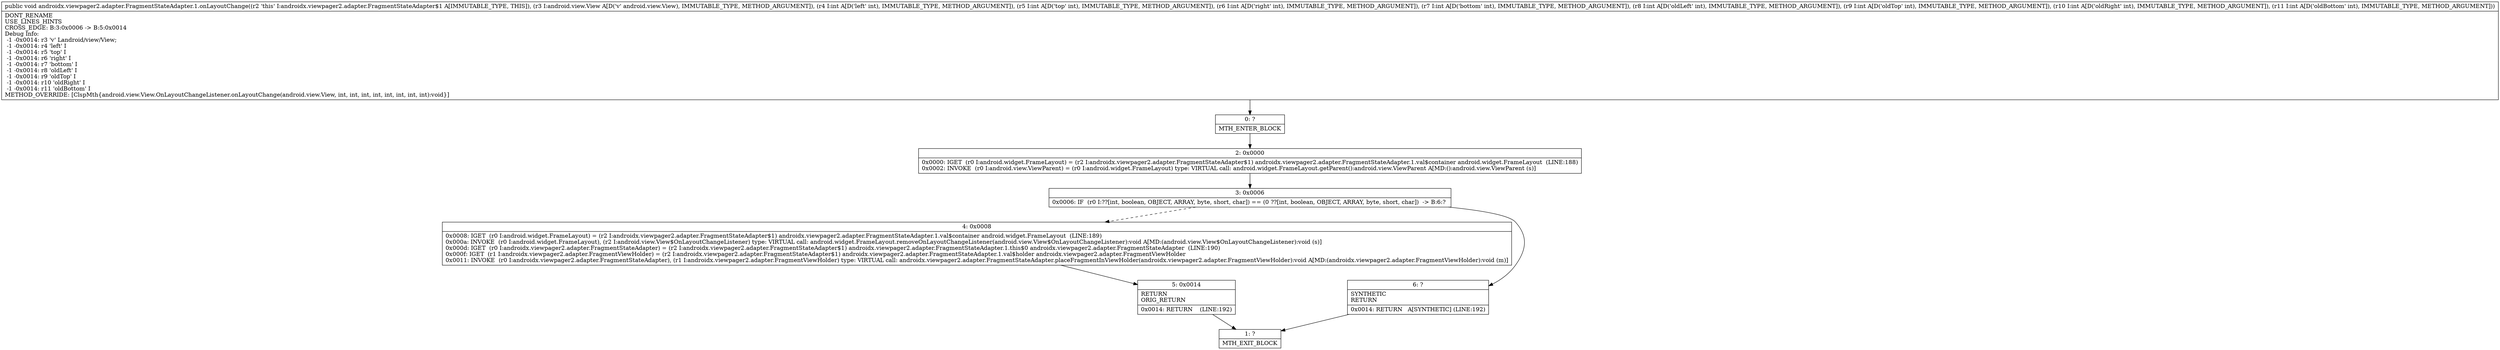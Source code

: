 digraph "CFG forandroidx.viewpager2.adapter.FragmentStateAdapter.1.onLayoutChange(Landroid\/view\/View;IIIIIIII)V" {
Node_0 [shape=record,label="{0\:\ ?|MTH_ENTER_BLOCK\l}"];
Node_2 [shape=record,label="{2\:\ 0x0000|0x0000: IGET  (r0 I:android.widget.FrameLayout) = (r2 I:androidx.viewpager2.adapter.FragmentStateAdapter$1) androidx.viewpager2.adapter.FragmentStateAdapter.1.val$container android.widget.FrameLayout  (LINE:188)\l0x0002: INVOKE  (r0 I:android.view.ViewParent) = (r0 I:android.widget.FrameLayout) type: VIRTUAL call: android.widget.FrameLayout.getParent():android.view.ViewParent A[MD:():android.view.ViewParent (s)]\l}"];
Node_3 [shape=record,label="{3\:\ 0x0006|0x0006: IF  (r0 I:??[int, boolean, OBJECT, ARRAY, byte, short, char]) == (0 ??[int, boolean, OBJECT, ARRAY, byte, short, char])  \-\> B:6:? \l}"];
Node_4 [shape=record,label="{4\:\ 0x0008|0x0008: IGET  (r0 I:android.widget.FrameLayout) = (r2 I:androidx.viewpager2.adapter.FragmentStateAdapter$1) androidx.viewpager2.adapter.FragmentStateAdapter.1.val$container android.widget.FrameLayout  (LINE:189)\l0x000a: INVOKE  (r0 I:android.widget.FrameLayout), (r2 I:android.view.View$OnLayoutChangeListener) type: VIRTUAL call: android.widget.FrameLayout.removeOnLayoutChangeListener(android.view.View$OnLayoutChangeListener):void A[MD:(android.view.View$OnLayoutChangeListener):void (s)]\l0x000d: IGET  (r0 I:androidx.viewpager2.adapter.FragmentStateAdapter) = (r2 I:androidx.viewpager2.adapter.FragmentStateAdapter$1) androidx.viewpager2.adapter.FragmentStateAdapter.1.this$0 androidx.viewpager2.adapter.FragmentStateAdapter  (LINE:190)\l0x000f: IGET  (r1 I:androidx.viewpager2.adapter.FragmentViewHolder) = (r2 I:androidx.viewpager2.adapter.FragmentStateAdapter$1) androidx.viewpager2.adapter.FragmentStateAdapter.1.val$holder androidx.viewpager2.adapter.FragmentViewHolder \l0x0011: INVOKE  (r0 I:androidx.viewpager2.adapter.FragmentStateAdapter), (r1 I:androidx.viewpager2.adapter.FragmentViewHolder) type: VIRTUAL call: androidx.viewpager2.adapter.FragmentStateAdapter.placeFragmentInViewHolder(androidx.viewpager2.adapter.FragmentViewHolder):void A[MD:(androidx.viewpager2.adapter.FragmentViewHolder):void (m)]\l}"];
Node_5 [shape=record,label="{5\:\ 0x0014|RETURN\lORIG_RETURN\l|0x0014: RETURN    (LINE:192)\l}"];
Node_1 [shape=record,label="{1\:\ ?|MTH_EXIT_BLOCK\l}"];
Node_6 [shape=record,label="{6\:\ ?|SYNTHETIC\lRETURN\l|0x0014: RETURN   A[SYNTHETIC] (LINE:192)\l}"];
MethodNode[shape=record,label="{public void androidx.viewpager2.adapter.FragmentStateAdapter.1.onLayoutChange((r2 'this' I:androidx.viewpager2.adapter.FragmentStateAdapter$1 A[IMMUTABLE_TYPE, THIS]), (r3 I:android.view.View A[D('v' android.view.View), IMMUTABLE_TYPE, METHOD_ARGUMENT]), (r4 I:int A[D('left' int), IMMUTABLE_TYPE, METHOD_ARGUMENT]), (r5 I:int A[D('top' int), IMMUTABLE_TYPE, METHOD_ARGUMENT]), (r6 I:int A[D('right' int), IMMUTABLE_TYPE, METHOD_ARGUMENT]), (r7 I:int A[D('bottom' int), IMMUTABLE_TYPE, METHOD_ARGUMENT]), (r8 I:int A[D('oldLeft' int), IMMUTABLE_TYPE, METHOD_ARGUMENT]), (r9 I:int A[D('oldTop' int), IMMUTABLE_TYPE, METHOD_ARGUMENT]), (r10 I:int A[D('oldRight' int), IMMUTABLE_TYPE, METHOD_ARGUMENT]), (r11 I:int A[D('oldBottom' int), IMMUTABLE_TYPE, METHOD_ARGUMENT]))  | DONT_RENAME\lUSE_LINES_HINTS\lCROSS_EDGE: B:3:0x0006 \-\> B:5:0x0014\lDebug Info:\l  \-1 \-0x0014: r3 'v' Landroid\/view\/View;\l  \-1 \-0x0014: r4 'left' I\l  \-1 \-0x0014: r5 'top' I\l  \-1 \-0x0014: r6 'right' I\l  \-1 \-0x0014: r7 'bottom' I\l  \-1 \-0x0014: r8 'oldLeft' I\l  \-1 \-0x0014: r9 'oldTop' I\l  \-1 \-0x0014: r10 'oldRight' I\l  \-1 \-0x0014: r11 'oldBottom' I\lMETHOD_OVERRIDE: [ClspMth\{android.view.View.OnLayoutChangeListener.onLayoutChange(android.view.View, int, int, int, int, int, int, int, int):void\}]\l}"];
MethodNode -> Node_0;Node_0 -> Node_2;
Node_2 -> Node_3;
Node_3 -> Node_4[style=dashed];
Node_3 -> Node_6;
Node_4 -> Node_5;
Node_5 -> Node_1;
Node_6 -> Node_1;
}

